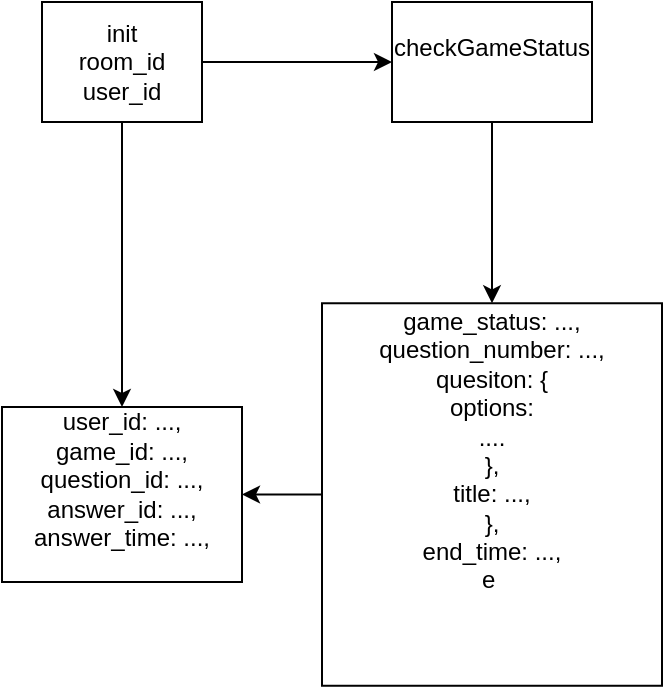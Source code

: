 <mxfile version="26.2.13">
  <diagram name="Страница — 1" id="jWtsX8xK8c6A2QfMTuGV">
    <mxGraphModel dx="862" dy="585" grid="1" gridSize="10" guides="1" tooltips="1" connect="1" arrows="1" fold="1" page="1" pageScale="1" pageWidth="827" pageHeight="1169" math="0" shadow="0">
      <root>
        <mxCell id="0" />
        <mxCell id="1" parent="0" />
        <mxCell id="fk1CAhIEji6ks_LMP0T5-3" value="" style="edgeStyle=orthogonalEdgeStyle;rounded=0;orthogonalLoop=1;jettySize=auto;html=1;" edge="1" parent="1" source="fk1CAhIEji6ks_LMP0T5-1" target="fk1CAhIEji6ks_LMP0T5-2">
          <mxGeometry relative="1" as="geometry" />
        </mxCell>
        <mxCell id="fk1CAhIEji6ks_LMP0T5-6" value="" style="edgeStyle=orthogonalEdgeStyle;rounded=0;orthogonalLoop=1;jettySize=auto;html=1;" edge="1" parent="1" source="fk1CAhIEji6ks_LMP0T5-1" target="fk1CAhIEji6ks_LMP0T5-5">
          <mxGeometry relative="1" as="geometry" />
        </mxCell>
        <mxCell id="fk1CAhIEji6ks_LMP0T5-1" value="init&lt;br&gt;room_id&lt;div&gt;user_id&lt;/div&gt;" style="rounded=0;whiteSpace=wrap;html=1;" vertex="1" parent="1">
          <mxGeometry x="80" y="120" width="80" height="60" as="geometry" />
        </mxCell>
        <mxCell id="fk1CAhIEji6ks_LMP0T5-8" value="" style="edgeStyle=orthogonalEdgeStyle;rounded=0;orthogonalLoop=1;jettySize=auto;html=1;" edge="1" parent="1" source="fk1CAhIEji6ks_LMP0T5-2" target="fk1CAhIEji6ks_LMP0T5-7">
          <mxGeometry relative="1" as="geometry" />
        </mxCell>
        <mxCell id="fk1CAhIEji6ks_LMP0T5-2" value="checkGameStatus&lt;div&gt;&lt;br&gt;&lt;/div&gt;" style="whiteSpace=wrap;html=1;rounded=0;" vertex="1" parent="1">
          <mxGeometry x="255" y="120" width="100" height="60" as="geometry" />
        </mxCell>
        <mxCell id="fk1CAhIEji6ks_LMP0T5-5" value="user_id: ...,&lt;div&gt;game&lt;span style=&quot;background-color: transparent; color: light-dark(rgb(0, 0, 0), rgb(255, 255, 255));&quot;&gt;_id: ...,&lt;/span&gt;&lt;div&gt;question_id: ...,&lt;/div&gt;&lt;div&gt;answer_id: ...,&lt;/div&gt;&lt;div&gt;answer_time: ...,&lt;/div&gt;&lt;div&gt;&lt;br&gt;&lt;/div&gt;&lt;/div&gt;" style="whiteSpace=wrap;html=1;rounded=0;" vertex="1" parent="1">
          <mxGeometry x="60" y="322.5" width="120" height="87.5" as="geometry" />
        </mxCell>
        <mxCell id="fk1CAhIEji6ks_LMP0T5-9" value="" style="edgeStyle=orthogonalEdgeStyle;rounded=0;orthogonalLoop=1;jettySize=auto;html=1;" edge="1" parent="1" source="fk1CAhIEji6ks_LMP0T5-7" target="fk1CAhIEji6ks_LMP0T5-5">
          <mxGeometry relative="1" as="geometry" />
        </mxCell>
        <mxCell id="fk1CAhIEji6ks_LMP0T5-7" value="game_status: ...,&lt;div&gt;question_number: ...,&lt;/div&gt;&lt;div&gt;&lt;span style=&quot;background-color: transparent; color: light-dark(rgb(0, 0, 0), rgb(255, 255, 255));&quot;&gt;quesiton: {&lt;/span&gt;&lt;/div&gt;&lt;div&gt;options:&lt;/div&gt;&lt;div&gt;....&lt;/div&gt;&lt;div&gt;},&lt;/div&gt;&lt;div&gt;title: ...,&lt;/div&gt;&lt;div&gt;},&lt;/div&gt;&lt;div&gt;end_time: ...,&lt;/div&gt;&lt;div&gt;e&amp;nbsp;&lt;/div&gt;&lt;div&gt;&lt;br&gt;&lt;/div&gt;&lt;div&gt;&lt;br&gt;&lt;/div&gt;&lt;div&gt;&lt;br&gt;&lt;/div&gt;" style="whiteSpace=wrap;html=1;rounded=0;" vertex="1" parent="1">
          <mxGeometry x="220" y="270.63" width="170" height="191.25" as="geometry" />
        </mxCell>
      </root>
    </mxGraphModel>
  </diagram>
</mxfile>
